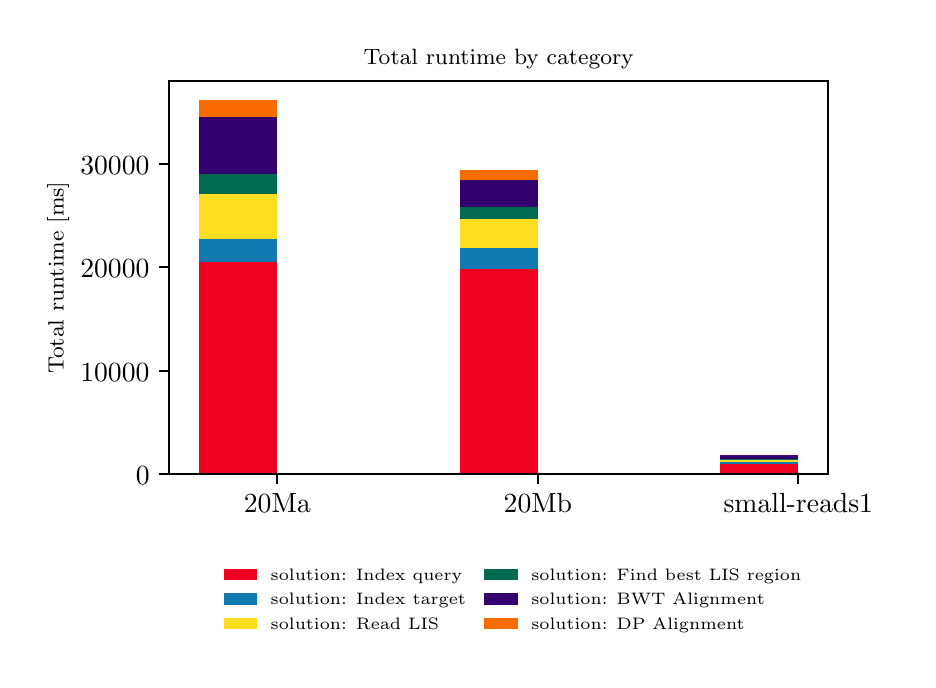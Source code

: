 \begingroup%
\makeatletter%
\begin{pgfpicture}%
\pgfpathrectangle{\pgfpointorigin}{\pgfqpoint{4.4in}{3.159in}}%
\pgfusepath{use as bounding box, clip}%
\begin{pgfscope}%
\pgfsetbuttcap%
\pgfsetmiterjoin%
\definecolor{currentfill}{rgb}{1.0,1.0,1.0}%
\pgfsetfillcolor{currentfill}%
\pgfsetlinewidth{0.0pt}%
\definecolor{currentstroke}{rgb}{1.0,1.0,1.0}%
\pgfsetstrokecolor{currentstroke}%
\pgfsetdash{}{0pt}%
\pgfpathmoveto{\pgfqpoint{0.0in}{0.0in}}%
\pgfpathlineto{\pgfqpoint{4.4in}{0.0in}}%
\pgfpathlineto{\pgfqpoint{4.4in}{3.159in}}%
\pgfpathlineto{\pgfqpoint{0.0in}{3.159in}}%
\pgfpathlineto{\pgfqpoint{0.0in}{0.0in}}%
\pgfpathclose%
\pgfusepath{fill}%
\end{pgfscope}%
\begin{pgfscope}%
\pgfsetbuttcap%
\pgfsetmiterjoin%
\definecolor{currentfill}{rgb}{1.0,1.0,1.0}%
\pgfsetfillcolor{currentfill}%
\pgfsetlinewidth{0.0pt}%
\definecolor{currentstroke}{rgb}{0.0,0.0,0.0}%
\pgfsetstrokecolor{currentstroke}%
\pgfsetstrokeopacity{0.0}%
\pgfsetdash{}{0pt}%
\pgfpathmoveto{\pgfqpoint{0.708in}{0.926in}}%
\pgfpathlineto{\pgfqpoint{4.003in}{0.926in}}%
\pgfpathlineto{\pgfqpoint{4.003in}{2.891in}}%
\pgfpathlineto{\pgfqpoint{0.708in}{2.891in}}%
\pgfpathlineto{\pgfqpoint{0.708in}{0.926in}}%
\pgfpathclose%
\pgfusepath{fill}%
\end{pgfscope}%
\begin{pgfscope}%
\pgfpathrectangle{\pgfqpoint{0.708in}{0.926in}}{\pgfqpoint{3.295in}{1.964in}}%
\pgfusepath{clip}%
\pgfsetbuttcap%
\pgfsetmiterjoin%
\definecolor{currentfill}{rgb}{0.929,0.0,0.125}%
\pgfsetfillcolor{currentfill}%
\pgfsetlinewidth{0.0pt}%
\definecolor{currentstroke}{rgb}{0.0,0.0,0.0}%
\pgfsetstrokecolor{currentstroke}%
\pgfsetstrokeopacity{0.0}%
\pgfsetdash{}{0pt}%
\pgfpathmoveto{\pgfqpoint{0.857in}{0.926in}}%
\pgfpathlineto{\pgfqpoint{1.248in}{0.926in}}%
\pgfpathlineto{\pgfqpoint{1.248in}{1.989in}}%
\pgfpathlineto{\pgfqpoint{0.857in}{1.989in}}%
\pgfpathlineto{\pgfqpoint{0.857in}{0.926in}}%
\pgfpathclose%
\pgfusepath{fill}%
\end{pgfscope}%
\begin{pgfscope}%
\pgfpathrectangle{\pgfqpoint{0.708in}{0.926in}}{\pgfqpoint{3.295in}{1.964in}}%
\pgfusepath{clip}%
\pgfsetbuttcap%
\pgfsetmiterjoin%
\definecolor{currentfill}{rgb}{0.929,0.0,0.125}%
\pgfsetfillcolor{currentfill}%
\pgfsetlinewidth{0.0pt}%
\definecolor{currentstroke}{rgb}{0.0,0.0,0.0}%
\pgfsetstrokecolor{currentstroke}%
\pgfsetstrokeopacity{0.0}%
\pgfsetdash{}{0pt}%
\pgfpathmoveto{\pgfqpoint{2.16in}{0.926in}}%
\pgfpathlineto{\pgfqpoint{2.551in}{0.926in}}%
\pgfpathlineto{\pgfqpoint{2.551in}{1.954in}}%
\pgfpathlineto{\pgfqpoint{2.16in}{1.954in}}%
\pgfpathlineto{\pgfqpoint{2.16in}{0.926in}}%
\pgfpathclose%
\pgfusepath{fill}%
\end{pgfscope}%
\begin{pgfscope}%
\pgfpathrectangle{\pgfqpoint{0.708in}{0.926in}}{\pgfqpoint{3.295in}{1.964in}}%
\pgfusepath{clip}%
\pgfsetbuttcap%
\pgfsetmiterjoin%
\definecolor{currentfill}{rgb}{0.929,0.0,0.125}%
\pgfsetfillcolor{currentfill}%
\pgfsetlinewidth{0.0pt}%
\definecolor{currentstroke}{rgb}{0.0,0.0,0.0}%
\pgfsetstrokecolor{currentstroke}%
\pgfsetstrokeopacity{0.0}%
\pgfsetdash{}{0pt}%
\pgfpathmoveto{\pgfqpoint{3.462in}{0.926in}}%
\pgfpathlineto{\pgfqpoint{3.853in}{0.926in}}%
\pgfpathlineto{\pgfqpoint{3.853in}{0.979in}}%
\pgfpathlineto{\pgfqpoint{3.462in}{0.979in}}%
\pgfpathlineto{\pgfqpoint{3.462in}{0.926in}}%
\pgfpathclose%
\pgfusepath{fill}%
\end{pgfscope}%
\begin{pgfscope}%
\pgfpathrectangle{\pgfqpoint{0.708in}{0.926in}}{\pgfqpoint{3.295in}{1.964in}}%
\pgfusepath{clip}%
\pgfsetbuttcap%
\pgfsetmiterjoin%
\definecolor{currentfill}{rgb}{0.063,0.478,0.69}%
\pgfsetfillcolor{currentfill}%
\pgfsetlinewidth{0.0pt}%
\definecolor{currentstroke}{rgb}{0.0,0.0,0.0}%
\pgfsetstrokecolor{currentstroke}%
\pgfsetstrokeopacity{0.0}%
\pgfsetdash{}{0pt}%
\pgfpathmoveto{\pgfqpoint{0.857in}{1.989in}}%
\pgfpathlineto{\pgfqpoint{1.248in}{1.989in}}%
\pgfpathlineto{\pgfqpoint{1.248in}{2.1in}}%
\pgfpathlineto{\pgfqpoint{0.857in}{2.1in}}%
\pgfpathlineto{\pgfqpoint{0.857in}{1.989in}}%
\pgfpathclose%
\pgfusepath{fill}%
\end{pgfscope}%
\begin{pgfscope}%
\pgfpathrectangle{\pgfqpoint{0.708in}{0.926in}}{\pgfqpoint{3.295in}{1.964in}}%
\pgfusepath{clip}%
\pgfsetbuttcap%
\pgfsetmiterjoin%
\definecolor{currentfill}{rgb}{0.063,0.478,0.69}%
\pgfsetfillcolor{currentfill}%
\pgfsetlinewidth{0.0pt}%
\definecolor{currentstroke}{rgb}{0.0,0.0,0.0}%
\pgfsetstrokecolor{currentstroke}%
\pgfsetstrokeopacity{0.0}%
\pgfsetdash{}{0pt}%
\pgfpathmoveto{\pgfqpoint{2.16in}{1.954in}}%
\pgfpathlineto{\pgfqpoint{2.551in}{1.954in}}%
\pgfpathlineto{\pgfqpoint{2.551in}{2.059in}}%
\pgfpathlineto{\pgfqpoint{2.16in}{2.059in}}%
\pgfpathlineto{\pgfqpoint{2.16in}{1.954in}}%
\pgfpathclose%
\pgfusepath{fill}%
\end{pgfscope}%
\begin{pgfscope}%
\pgfpathrectangle{\pgfqpoint{0.708in}{0.926in}}{\pgfqpoint{3.295in}{1.964in}}%
\pgfusepath{clip}%
\pgfsetbuttcap%
\pgfsetmiterjoin%
\definecolor{currentfill}{rgb}{0.063,0.478,0.69}%
\pgfsetfillcolor{currentfill}%
\pgfsetlinewidth{0.0pt}%
\definecolor{currentstroke}{rgb}{0.0,0.0,0.0}%
\pgfsetstrokecolor{currentstroke}%
\pgfsetstrokeopacity{0.0}%
\pgfsetdash{}{0pt}%
\pgfpathmoveto{\pgfqpoint{3.462in}{0.979in}}%
\pgfpathlineto{\pgfqpoint{3.853in}{0.979in}}%
\pgfpathlineto{\pgfqpoint{3.853in}{0.989in}}%
\pgfpathlineto{\pgfqpoint{3.462in}{0.989in}}%
\pgfpathlineto{\pgfqpoint{3.462in}{0.979in}}%
\pgfpathclose%
\pgfusepath{fill}%
\end{pgfscope}%
\begin{pgfscope}%
\pgfpathrectangle{\pgfqpoint{0.708in}{0.926in}}{\pgfqpoint{3.295in}{1.964in}}%
\pgfusepath{clip}%
\pgfsetbuttcap%
\pgfsetmiterjoin%
\definecolor{currentfill}{rgb}{1.0,0.871,0.129}%
\pgfsetfillcolor{currentfill}%
\pgfsetlinewidth{0.0pt}%
\definecolor{currentstroke}{rgb}{0.0,0.0,0.0}%
\pgfsetstrokecolor{currentstroke}%
\pgfsetstrokeopacity{0.0}%
\pgfsetdash{}{0pt}%
\pgfpathmoveto{\pgfqpoint{0.857in}{2.1in}}%
\pgfpathlineto{\pgfqpoint{1.248in}{2.1in}}%
\pgfpathlineto{\pgfqpoint{1.248in}{2.327in}}%
\pgfpathlineto{\pgfqpoint{0.857in}{2.327in}}%
\pgfpathlineto{\pgfqpoint{0.857in}{2.1in}}%
\pgfpathclose%
\pgfusepath{fill}%
\end{pgfscope}%
\begin{pgfscope}%
\pgfpathrectangle{\pgfqpoint{0.708in}{0.926in}}{\pgfqpoint{3.295in}{1.964in}}%
\pgfusepath{clip}%
\pgfsetbuttcap%
\pgfsetmiterjoin%
\definecolor{currentfill}{rgb}{1.0,0.871,0.129}%
\pgfsetfillcolor{currentfill}%
\pgfsetlinewidth{0.0pt}%
\definecolor{currentstroke}{rgb}{0.0,0.0,0.0}%
\pgfsetstrokecolor{currentstroke}%
\pgfsetstrokeopacity{0.0}%
\pgfsetdash{}{0pt}%
\pgfpathmoveto{\pgfqpoint{2.16in}{2.059in}}%
\pgfpathlineto{\pgfqpoint{2.551in}{2.059in}}%
\pgfpathlineto{\pgfqpoint{2.551in}{2.2in}}%
\pgfpathlineto{\pgfqpoint{2.16in}{2.2in}}%
\pgfpathlineto{\pgfqpoint{2.16in}{2.059in}}%
\pgfpathclose%
\pgfusepath{fill}%
\end{pgfscope}%
\begin{pgfscope}%
\pgfpathrectangle{\pgfqpoint{0.708in}{0.926in}}{\pgfqpoint{3.295in}{1.964in}}%
\pgfusepath{clip}%
\pgfsetbuttcap%
\pgfsetmiterjoin%
\definecolor{currentfill}{rgb}{1.0,0.871,0.129}%
\pgfsetfillcolor{currentfill}%
\pgfsetlinewidth{0.0pt}%
\definecolor{currentstroke}{rgb}{0.0,0.0,0.0}%
\pgfsetstrokecolor{currentstroke}%
\pgfsetstrokeopacity{0.0}%
\pgfsetdash{}{0pt}%
\pgfpathmoveto{\pgfqpoint{3.462in}{0.989in}}%
\pgfpathlineto{\pgfqpoint{3.853in}{0.989in}}%
\pgfpathlineto{\pgfqpoint{3.853in}{1.0in}}%
\pgfpathlineto{\pgfqpoint{3.462in}{1.0in}}%
\pgfpathlineto{\pgfqpoint{3.462in}{0.989in}}%
\pgfpathclose%
\pgfusepath{fill}%
\end{pgfscope}%
\begin{pgfscope}%
\pgfpathrectangle{\pgfqpoint{0.708in}{0.926in}}{\pgfqpoint{3.295in}{1.964in}}%
\pgfusepath{clip}%
\pgfsetbuttcap%
\pgfsetmiterjoin%
\definecolor{currentfill}{rgb}{0.0,0.416,0.306}%
\pgfsetfillcolor{currentfill}%
\pgfsetlinewidth{0.0pt}%
\definecolor{currentstroke}{rgb}{0.0,0.0,0.0}%
\pgfsetstrokecolor{currentstroke}%
\pgfsetstrokeopacity{0.0}%
\pgfsetdash{}{0pt}%
\pgfpathmoveto{\pgfqpoint{0.857in}{2.327in}}%
\pgfpathlineto{\pgfqpoint{1.248in}{2.327in}}%
\pgfpathlineto{\pgfqpoint{1.248in}{2.429in}}%
\pgfpathlineto{\pgfqpoint{0.857in}{2.429in}}%
\pgfpathlineto{\pgfqpoint{0.857in}{2.327in}}%
\pgfpathclose%
\pgfusepath{fill}%
\end{pgfscope}%
\begin{pgfscope}%
\pgfpathrectangle{\pgfqpoint{0.708in}{0.926in}}{\pgfqpoint{3.295in}{1.964in}}%
\pgfusepath{clip}%
\pgfsetbuttcap%
\pgfsetmiterjoin%
\definecolor{currentfill}{rgb}{0.0,0.416,0.306}%
\pgfsetfillcolor{currentfill}%
\pgfsetlinewidth{0.0pt}%
\definecolor{currentstroke}{rgb}{0.0,0.0,0.0}%
\pgfsetstrokecolor{currentstroke}%
\pgfsetstrokeopacity{0.0}%
\pgfsetdash{}{0pt}%
\pgfpathmoveto{\pgfqpoint{2.16in}{2.2in}}%
\pgfpathlineto{\pgfqpoint{2.551in}{2.2in}}%
\pgfpathlineto{\pgfqpoint{2.551in}{2.264in}}%
\pgfpathlineto{\pgfqpoint{2.16in}{2.264in}}%
\pgfpathlineto{\pgfqpoint{2.16in}{2.2in}}%
\pgfpathclose%
\pgfusepath{fill}%
\end{pgfscope}%
\begin{pgfscope}%
\pgfpathrectangle{\pgfqpoint{0.708in}{0.926in}}{\pgfqpoint{3.295in}{1.964in}}%
\pgfusepath{clip}%
\pgfsetbuttcap%
\pgfsetmiterjoin%
\definecolor{currentfill}{rgb}{0.0,0.416,0.306}%
\pgfsetfillcolor{currentfill}%
\pgfsetlinewidth{0.0pt}%
\definecolor{currentstroke}{rgb}{0.0,0.0,0.0}%
\pgfsetstrokecolor{currentstroke}%
\pgfsetstrokeopacity{0.0}%
\pgfsetdash{}{0pt}%
\pgfpathmoveto{\pgfqpoint{3.462in}{1.0in}}%
\pgfpathlineto{\pgfqpoint{3.853in}{1.0in}}%
\pgfpathlineto{\pgfqpoint{3.853in}{1.001in}}%
\pgfpathlineto{\pgfqpoint{3.462in}{1.001in}}%
\pgfpathlineto{\pgfqpoint{3.462in}{1.0in}}%
\pgfpathclose%
\pgfusepath{fill}%
\end{pgfscope}%
\begin{pgfscope}%
\pgfpathrectangle{\pgfqpoint{0.708in}{0.926in}}{\pgfqpoint{3.295in}{1.964in}}%
\pgfusepath{clip}%
\pgfsetbuttcap%
\pgfsetmiterjoin%
\definecolor{currentfill}{rgb}{0.2,0.0,0.435}%
\pgfsetfillcolor{currentfill}%
\pgfsetlinewidth{0.0pt}%
\definecolor{currentstroke}{rgb}{0.0,0.0,0.0}%
\pgfsetstrokecolor{currentstroke}%
\pgfsetstrokeopacity{0.0}%
\pgfsetdash{}{0pt}%
\pgfpathmoveto{\pgfqpoint{0.857in}{2.429in}}%
\pgfpathlineto{\pgfqpoint{1.248in}{2.429in}}%
\pgfpathlineto{\pgfqpoint{1.248in}{2.714in}}%
\pgfpathlineto{\pgfqpoint{0.857in}{2.714in}}%
\pgfpathlineto{\pgfqpoint{0.857in}{2.429in}}%
\pgfpathclose%
\pgfusepath{fill}%
\end{pgfscope}%
\begin{pgfscope}%
\pgfpathrectangle{\pgfqpoint{0.708in}{0.926in}}{\pgfqpoint{3.295in}{1.964in}}%
\pgfusepath{clip}%
\pgfsetbuttcap%
\pgfsetmiterjoin%
\definecolor{currentfill}{rgb}{0.2,0.0,0.435}%
\pgfsetfillcolor{currentfill}%
\pgfsetlinewidth{0.0pt}%
\definecolor{currentstroke}{rgb}{0.0,0.0,0.0}%
\pgfsetstrokecolor{currentstroke}%
\pgfsetstrokeopacity{0.0}%
\pgfsetdash{}{0pt}%
\pgfpathmoveto{\pgfqpoint{2.16in}{2.264in}}%
\pgfpathlineto{\pgfqpoint{2.551in}{2.264in}}%
\pgfpathlineto{\pgfqpoint{2.551in}{2.395in}}%
\pgfpathlineto{\pgfqpoint{2.16in}{2.395in}}%
\pgfpathlineto{\pgfqpoint{2.16in}{2.264in}}%
\pgfpathclose%
\pgfusepath{fill}%
\end{pgfscope}%
\begin{pgfscope}%
\pgfpathrectangle{\pgfqpoint{0.708in}{0.926in}}{\pgfqpoint{3.295in}{1.964in}}%
\pgfusepath{clip}%
\pgfsetbuttcap%
\pgfsetmiterjoin%
\definecolor{currentfill}{rgb}{0.2,0.0,0.435}%
\pgfsetfillcolor{currentfill}%
\pgfsetlinewidth{0.0pt}%
\definecolor{currentstroke}{rgb}{0.0,0.0,0.0}%
\pgfsetstrokecolor{currentstroke}%
\pgfsetstrokeopacity{0.0}%
\pgfsetdash{}{0pt}%
\pgfpathmoveto{\pgfqpoint{3.462in}{1.001in}}%
\pgfpathlineto{\pgfqpoint{3.853in}{1.001in}}%
\pgfpathlineto{\pgfqpoint{3.853in}{1.023in}}%
\pgfpathlineto{\pgfqpoint{3.462in}{1.023in}}%
\pgfpathlineto{\pgfqpoint{3.462in}{1.001in}}%
\pgfpathclose%
\pgfusepath{fill}%
\end{pgfscope}%
\begin{pgfscope}%
\pgfpathrectangle{\pgfqpoint{0.708in}{0.926in}}{\pgfqpoint{3.295in}{1.964in}}%
\pgfusepath{clip}%
\pgfsetbuttcap%
\pgfsetmiterjoin%
\definecolor{currentfill}{rgb}{0.976,0.427,0.0}%
\pgfsetfillcolor{currentfill}%
\pgfsetlinewidth{0.0pt}%
\definecolor{currentstroke}{rgb}{0.0,0.0,0.0}%
\pgfsetstrokecolor{currentstroke}%
\pgfsetstrokeopacity{0.0}%
\pgfsetdash{}{0pt}%
\pgfpathmoveto{\pgfqpoint{0.857in}{2.714in}}%
\pgfpathlineto{\pgfqpoint{1.248in}{2.714in}}%
\pgfpathlineto{\pgfqpoint{1.248in}{2.797in}}%
\pgfpathlineto{\pgfqpoint{0.857in}{2.797in}}%
\pgfpathlineto{\pgfqpoint{0.857in}{2.714in}}%
\pgfpathclose%
\pgfusepath{fill}%
\end{pgfscope}%
\begin{pgfscope}%
\pgfpathrectangle{\pgfqpoint{0.708in}{0.926in}}{\pgfqpoint{3.295in}{1.964in}}%
\pgfusepath{clip}%
\pgfsetbuttcap%
\pgfsetmiterjoin%
\definecolor{currentfill}{rgb}{0.976,0.427,0.0}%
\pgfsetfillcolor{currentfill}%
\pgfsetlinewidth{0.0pt}%
\definecolor{currentstroke}{rgb}{0.0,0.0,0.0}%
\pgfsetstrokecolor{currentstroke}%
\pgfsetstrokeopacity{0.0}%
\pgfsetdash{}{0pt}%
\pgfpathmoveto{\pgfqpoint{2.16in}{2.395in}}%
\pgfpathlineto{\pgfqpoint{2.551in}{2.395in}}%
\pgfpathlineto{\pgfqpoint{2.551in}{2.447in}}%
\pgfpathlineto{\pgfqpoint{2.16in}{2.447in}}%
\pgfpathlineto{\pgfqpoint{2.16in}{2.395in}}%
\pgfpathclose%
\pgfusepath{fill}%
\end{pgfscope}%
\begin{pgfscope}%
\pgfpathrectangle{\pgfqpoint{0.708in}{0.926in}}{\pgfqpoint{3.295in}{1.964in}}%
\pgfusepath{clip}%
\pgfsetbuttcap%
\pgfsetmiterjoin%
\definecolor{currentfill}{rgb}{0.976,0.427,0.0}%
\pgfsetfillcolor{currentfill}%
\pgfsetlinewidth{0.0pt}%
\definecolor{currentstroke}{rgb}{0.0,0.0,0.0}%
\pgfsetstrokecolor{currentstroke}%
\pgfsetstrokeopacity{0.0}%
\pgfsetdash{}{0pt}%
\pgfpathmoveto{\pgfqpoint{3.462in}{1.023in}}%
\pgfpathlineto{\pgfqpoint{3.853in}{1.023in}}%
\pgfpathlineto{\pgfqpoint{3.853in}{1.023in}}%
\pgfpathlineto{\pgfqpoint{3.462in}{1.023in}}%
\pgfpathlineto{\pgfqpoint{3.462in}{1.023in}}%
\pgfpathclose%
\pgfusepath{fill}%
\end{pgfscope}%
\begin{pgfscope}%
\pgfsetbuttcap%
\pgfsetroundjoin%
\definecolor{currentfill}{rgb}{0.0,0.0,0.0}%
\pgfsetfillcolor{currentfill}%
\pgfsetlinewidth{0.803pt}%
\definecolor{currentstroke}{rgb}{0.0,0.0,0.0}%
\pgfsetstrokecolor{currentstroke}%
\pgfsetdash{}{0pt}%
\pgfsys@defobject{currentmarker}{\pgfqpoint{0.0in}{-0.049in}}{\pgfqpoint{0.0in}{0.0in}}{%
\pgfpathmoveto{\pgfqpoint{0.0in}{0.0in}}%
\pgfpathlineto{\pgfqpoint{0.0in}{-0.049in}}%
\pgfusepath{stroke,fill}%
}%
\begin{pgfscope}%
\pgfsys@transformshift{1.248in}{0.926in}%
\pgfsys@useobject{currentmarker}{}%
\end{pgfscope}%
\end{pgfscope}%
\begin{pgfscope}%
\definecolor{textcolor}{rgb}{0.0,0.0,0.0}%
\pgfsetstrokecolor{textcolor}%
\pgfsetfillcolor{textcolor}%
\pgftext[x=1.248in,y=0.829in,,top]{\color{textcolor}\rmfamily\fontsize{10.0}{12.0}\selectfont 20Ma}%
\end{pgfscope}%
\begin{pgfscope}%
\pgfsetbuttcap%
\pgfsetroundjoin%
\definecolor{currentfill}{rgb}{0.0,0.0,0.0}%
\pgfsetfillcolor{currentfill}%
\pgfsetlinewidth{0.803pt}%
\definecolor{currentstroke}{rgb}{0.0,0.0,0.0}%
\pgfsetstrokecolor{currentstroke}%
\pgfsetdash{}{0pt}%
\pgfsys@defobject{currentmarker}{\pgfqpoint{0.0in}{-0.049in}}{\pgfqpoint{0.0in}{0.0in}}{%
\pgfpathmoveto{\pgfqpoint{0.0in}{0.0in}}%
\pgfpathlineto{\pgfqpoint{0.0in}{-0.049in}}%
\pgfusepath{stroke,fill}%
}%
\begin{pgfscope}%
\pgfsys@transformshift{2.551in}{0.926in}%
\pgfsys@useobject{currentmarker}{}%
\end{pgfscope}%
\end{pgfscope}%
\begin{pgfscope}%
\definecolor{textcolor}{rgb}{0.0,0.0,0.0}%
\pgfsetstrokecolor{textcolor}%
\pgfsetfillcolor{textcolor}%
\pgftext[x=2.551in,y=0.829in,,top]{\color{textcolor}\rmfamily\fontsize{10.0}{12.0}\selectfont 20Mb}%
\end{pgfscope}%
\begin{pgfscope}%
\pgfsetbuttcap%
\pgfsetroundjoin%
\definecolor{currentfill}{rgb}{0.0,0.0,0.0}%
\pgfsetfillcolor{currentfill}%
\pgfsetlinewidth{0.803pt}%
\definecolor{currentstroke}{rgb}{0.0,0.0,0.0}%
\pgfsetstrokecolor{currentstroke}%
\pgfsetdash{}{0pt}%
\pgfsys@defobject{currentmarker}{\pgfqpoint{0.0in}{-0.049in}}{\pgfqpoint{0.0in}{0.0in}}{%
\pgfpathmoveto{\pgfqpoint{0.0in}{0.0in}}%
\pgfpathlineto{\pgfqpoint{0.0in}{-0.049in}}%
\pgfusepath{stroke,fill}%
}%
\begin{pgfscope}%
\pgfsys@transformshift{3.853in}{0.926in}%
\pgfsys@useobject{currentmarker}{}%
\end{pgfscope}%
\end{pgfscope}%
\begin{pgfscope}%
\definecolor{textcolor}{rgb}{0.0,0.0,0.0}%
\pgfsetstrokecolor{textcolor}%
\pgfsetfillcolor{textcolor}%
\pgftext[x=3.853in,y=0.829in,,top]{\color{textcolor}\rmfamily\fontsize{10.0}{12.0}\selectfont small-reads1}%
\end{pgfscope}%
\begin{pgfscope}%
\pgfsetbuttcap%
\pgfsetroundjoin%
\definecolor{currentfill}{rgb}{0.0,0.0,0.0}%
\pgfsetfillcolor{currentfill}%
\pgfsetlinewidth{0.803pt}%
\definecolor{currentstroke}{rgb}{0.0,0.0,0.0}%
\pgfsetstrokecolor{currentstroke}%
\pgfsetdash{}{0pt}%
\pgfsys@defobject{currentmarker}{\pgfqpoint{-0.049in}{0.0in}}{\pgfqpoint{-0.0in}{0.0in}}{%
\pgfpathmoveto{\pgfqpoint{-0.0in}{0.0in}}%
\pgfpathlineto{\pgfqpoint{-0.049in}{0.0in}}%
\pgfusepath{stroke,fill}%
}%
\begin{pgfscope}%
\pgfsys@transformshift{0.708in}{0.926in}%
\pgfsys@useobject{currentmarker}{}%
\end{pgfscope}%
\end{pgfscope}%
\begin{pgfscope}%
\definecolor{textcolor}{rgb}{0.0,0.0,0.0}%
\pgfsetstrokecolor{textcolor}%
\pgfsetfillcolor{textcolor}%
\pgftext[x=0.541in, y=0.874in, left, base]{\color{textcolor}\rmfamily\fontsize{10.0}{12.0}\selectfont \(\displaystyle {0}\)}%
\end{pgfscope}%
\begin{pgfscope}%
\pgfsetbuttcap%
\pgfsetroundjoin%
\definecolor{currentfill}{rgb}{0.0,0.0,0.0}%
\pgfsetfillcolor{currentfill}%
\pgfsetlinewidth{0.803pt}%
\definecolor{currentstroke}{rgb}{0.0,0.0,0.0}%
\pgfsetstrokecolor{currentstroke}%
\pgfsetdash{}{0pt}%
\pgfsys@defobject{currentmarker}{\pgfqpoint{-0.049in}{0.0in}}{\pgfqpoint{-0.0in}{0.0in}}{%
\pgfpathmoveto{\pgfqpoint{-0.0in}{0.0in}}%
\pgfpathlineto{\pgfqpoint{-0.049in}{0.0in}}%
\pgfusepath{stroke,fill}%
}%
\begin{pgfscope}%
\pgfsys@transformshift{0.708in}{1.444in}%
\pgfsys@useobject{currentmarker}{}%
\end{pgfscope}%
\end{pgfscope}%
\begin{pgfscope}%
\definecolor{textcolor}{rgb}{0.0,0.0,0.0}%
\pgfsetstrokecolor{textcolor}%
\pgfsetfillcolor{textcolor}%
\pgftext[x=0.263in, y=1.391in, left, base]{\color{textcolor}\rmfamily\fontsize{10.0}{12.0}\selectfont \(\displaystyle {10000}\)}%
\end{pgfscope}%
\begin{pgfscope}%
\pgfsetbuttcap%
\pgfsetroundjoin%
\definecolor{currentfill}{rgb}{0.0,0.0,0.0}%
\pgfsetfillcolor{currentfill}%
\pgfsetlinewidth{0.803pt}%
\definecolor{currentstroke}{rgb}{0.0,0.0,0.0}%
\pgfsetstrokecolor{currentstroke}%
\pgfsetdash{}{0pt}%
\pgfsys@defobject{currentmarker}{\pgfqpoint{-0.049in}{0.0in}}{\pgfqpoint{-0.0in}{0.0in}}{%
\pgfpathmoveto{\pgfqpoint{-0.0in}{0.0in}}%
\pgfpathlineto{\pgfqpoint{-0.049in}{0.0in}}%
\pgfusepath{stroke,fill}%
}%
\begin{pgfscope}%
\pgfsys@transformshift{0.708in}{1.961in}%
\pgfsys@useobject{currentmarker}{}%
\end{pgfscope}%
\end{pgfscope}%
\begin{pgfscope}%
\definecolor{textcolor}{rgb}{0.0,0.0,0.0}%
\pgfsetstrokecolor{textcolor}%
\pgfsetfillcolor{textcolor}%
\pgftext[x=0.263in, y=1.908in, left, base]{\color{textcolor}\rmfamily\fontsize{10.0}{12.0}\selectfont \(\displaystyle {20000}\)}%
\end{pgfscope}%
\begin{pgfscope}%
\pgfsetbuttcap%
\pgfsetroundjoin%
\definecolor{currentfill}{rgb}{0.0,0.0,0.0}%
\pgfsetfillcolor{currentfill}%
\pgfsetlinewidth{0.803pt}%
\definecolor{currentstroke}{rgb}{0.0,0.0,0.0}%
\pgfsetstrokecolor{currentstroke}%
\pgfsetdash{}{0pt}%
\pgfsys@defobject{currentmarker}{\pgfqpoint{-0.049in}{0.0in}}{\pgfqpoint{-0.0in}{0.0in}}{%
\pgfpathmoveto{\pgfqpoint{-0.0in}{0.0in}}%
\pgfpathlineto{\pgfqpoint{-0.049in}{0.0in}}%
\pgfusepath{stroke,fill}%
}%
\begin{pgfscope}%
\pgfsys@transformshift{0.708in}{2.478in}%
\pgfsys@useobject{currentmarker}{}%
\end{pgfscope}%
\end{pgfscope}%
\begin{pgfscope}%
\definecolor{textcolor}{rgb}{0.0,0.0,0.0}%
\pgfsetstrokecolor{textcolor}%
\pgfsetfillcolor{textcolor}%
\pgftext[x=0.263in, y=2.426in, left, base]{\color{textcolor}\rmfamily\fontsize{10.0}{12.0}\selectfont \(\displaystyle {30000}\)}%
\end{pgfscope}%
\begin{pgfscope}%
\definecolor{textcolor}{rgb}{0.0,0.0,0.0}%
\pgfsetstrokecolor{textcolor}%
\pgfsetfillcolor{textcolor}%
\pgftext[x=0.208in,y=1.909in,,bottom,rotate=90.0]{\color{textcolor}\rmfamily\fontsize{8.0}{9.6}\selectfont Total runtime [ms]}%
\end{pgfscope}%
\begin{pgfscope}%
\pgfsetrectcap%
\pgfsetmiterjoin%
\pgfsetlinewidth{0.803pt}%
\definecolor{currentstroke}{rgb}{0.0,0.0,0.0}%
\pgfsetstrokecolor{currentstroke}%
\pgfsetdash{}{0pt}%
\pgfpathmoveto{\pgfqpoint{0.708in}{0.926in}}%
\pgfpathlineto{\pgfqpoint{0.708in}{2.891in}}%
\pgfusepath{stroke}%
\end{pgfscope}%
\begin{pgfscope}%
\pgfsetrectcap%
\pgfsetmiterjoin%
\pgfsetlinewidth{0.803pt}%
\definecolor{currentstroke}{rgb}{0.0,0.0,0.0}%
\pgfsetstrokecolor{currentstroke}%
\pgfsetdash{}{0pt}%
\pgfpathmoveto{\pgfqpoint{4.003in}{0.926in}}%
\pgfpathlineto{\pgfqpoint{4.003in}{2.891in}}%
\pgfusepath{stroke}%
\end{pgfscope}%
\begin{pgfscope}%
\pgfsetrectcap%
\pgfsetmiterjoin%
\pgfsetlinewidth{0.803pt}%
\definecolor{currentstroke}{rgb}{0.0,0.0,0.0}%
\pgfsetstrokecolor{currentstroke}%
\pgfsetdash{}{0pt}%
\pgfpathmoveto{\pgfqpoint{0.708in}{0.926in}}%
\pgfpathlineto{\pgfqpoint{4.003in}{0.926in}}%
\pgfusepath{stroke}%
\end{pgfscope}%
\begin{pgfscope}%
\pgfsetrectcap%
\pgfsetmiterjoin%
\pgfsetlinewidth{0.803pt}%
\definecolor{currentstroke}{rgb}{0.0,0.0,0.0}%
\pgfsetstrokecolor{currentstroke}%
\pgfsetdash{}{0pt}%
\pgfpathmoveto{\pgfqpoint{0.708in}{2.891in}}%
\pgfpathlineto{\pgfqpoint{4.003in}{2.891in}}%
\pgfusepath{stroke}%
\end{pgfscope}%
\begin{pgfscope}%
\definecolor{textcolor}{rgb}{0.0,0.0,0.0}%
\pgfsetstrokecolor{textcolor}%
\pgfsetfillcolor{textcolor}%
\pgftext[x=2.355in,y=2.974in,,base]{\color{textcolor}\rmfamily\fontsize{8.0}{9.6}\selectfont Total runtime by category}%
\end{pgfscope}%
\begin{pgfscope}%
\pgfsetbuttcap%
\pgfsetmiterjoin%
\definecolor{currentfill}{rgb}{0.929,0.0,0.125}%
\pgfsetfillcolor{currentfill}%
\pgfsetlinewidth{0.0pt}%
\definecolor{currentstroke}{rgb}{0.0,0.0,0.0}%
\pgfsetstrokecolor{currentstroke}%
\pgfsetstrokeopacity{0.0}%
\pgfsetdash{}{0pt}%
\pgfpathmoveto{\pgfqpoint{0.982in}{0.395in}}%
\pgfpathlineto{\pgfqpoint{1.148in}{0.395in}}%
\pgfpathlineto{\pgfqpoint{1.148in}{0.454in}}%
\pgfpathlineto{\pgfqpoint{0.982in}{0.454in}}%
\pgfpathlineto{\pgfqpoint{0.982in}{0.395in}}%
\pgfpathclose%
\pgfusepath{fill}%
\end{pgfscope}%
\begin{pgfscope}%
\definecolor{textcolor}{rgb}{0.0,0.0,0.0}%
\pgfsetstrokecolor{textcolor}%
\pgfsetfillcolor{textcolor}%
\pgftext[x=1.215in,y=0.395in,left,base]{\color{textcolor}\rmfamily\fontsize{6.0}{7.2}\selectfont solution: Index query}%
\end{pgfscope}%
\begin{pgfscope}%
\pgfsetbuttcap%
\pgfsetmiterjoin%
\definecolor{currentfill}{rgb}{0.063,0.478,0.69}%
\pgfsetfillcolor{currentfill}%
\pgfsetlinewidth{0.0pt}%
\definecolor{currentstroke}{rgb}{0.0,0.0,0.0}%
\pgfsetstrokecolor{currentstroke}%
\pgfsetstrokeopacity{0.0}%
\pgfsetdash{}{0pt}%
\pgfpathmoveto{\pgfqpoint{0.982in}{0.273in}}%
\pgfpathlineto{\pgfqpoint{1.148in}{0.273in}}%
\pgfpathlineto{\pgfqpoint{1.148in}{0.331in}}%
\pgfpathlineto{\pgfqpoint{0.982in}{0.331in}}%
\pgfpathlineto{\pgfqpoint{0.982in}{0.273in}}%
\pgfpathclose%
\pgfusepath{fill}%
\end{pgfscope}%
\begin{pgfscope}%
\definecolor{textcolor}{rgb}{0.0,0.0,0.0}%
\pgfsetstrokecolor{textcolor}%
\pgfsetfillcolor{textcolor}%
\pgftext[x=1.215in,y=0.273in,left,base]{\color{textcolor}\rmfamily\fontsize{6.0}{7.2}\selectfont solution: Index target}%
\end{pgfscope}%
\begin{pgfscope}%
\pgfsetbuttcap%
\pgfsetmiterjoin%
\definecolor{currentfill}{rgb}{1.0,0.871,0.129}%
\pgfsetfillcolor{currentfill}%
\pgfsetlinewidth{0.0pt}%
\definecolor{currentstroke}{rgb}{0.0,0.0,0.0}%
\pgfsetstrokecolor{currentstroke}%
\pgfsetstrokeopacity{0.0}%
\pgfsetdash{}{0pt}%
\pgfpathmoveto{\pgfqpoint{0.982in}{0.151in}}%
\pgfpathlineto{\pgfqpoint{1.148in}{0.151in}}%
\pgfpathlineto{\pgfqpoint{1.148in}{0.209in}}%
\pgfpathlineto{\pgfqpoint{0.982in}{0.209in}}%
\pgfpathlineto{\pgfqpoint{0.982in}{0.151in}}%
\pgfpathclose%
\pgfusepath{fill}%
\end{pgfscope}%
\begin{pgfscope}%
\definecolor{textcolor}{rgb}{0.0,0.0,0.0}%
\pgfsetstrokecolor{textcolor}%
\pgfsetfillcolor{textcolor}%
\pgftext[x=1.215in,y=0.151in,left,base]{\color{textcolor}\rmfamily\fontsize{6.0}{7.2}\selectfont solution: Read LIS}%
\end{pgfscope}%
\begin{pgfscope}%
\pgfsetbuttcap%
\pgfsetmiterjoin%
\definecolor{currentfill}{rgb}{0.0,0.416,0.306}%
\pgfsetfillcolor{currentfill}%
\pgfsetlinewidth{0.0pt}%
\definecolor{currentstroke}{rgb}{0.0,0.0,0.0}%
\pgfsetstrokecolor{currentstroke}%
\pgfsetstrokeopacity{0.0}%
\pgfsetdash{}{0pt}%
\pgfpathmoveto{\pgfqpoint{2.284in}{0.395in}}%
\pgfpathlineto{\pgfqpoint{2.451in}{0.395in}}%
\pgfpathlineto{\pgfqpoint{2.451in}{0.454in}}%
\pgfpathlineto{\pgfqpoint{2.284in}{0.454in}}%
\pgfpathlineto{\pgfqpoint{2.284in}{0.395in}}%
\pgfpathclose%
\pgfusepath{fill}%
\end{pgfscope}%
\begin{pgfscope}%
\definecolor{textcolor}{rgb}{0.0,0.0,0.0}%
\pgfsetstrokecolor{textcolor}%
\pgfsetfillcolor{textcolor}%
\pgftext[x=2.518in,y=0.395in,left,base]{\color{textcolor}\rmfamily\fontsize{6.0}{7.2}\selectfont solution: Find best LIS region}%
\end{pgfscope}%
\begin{pgfscope}%
\pgfsetbuttcap%
\pgfsetmiterjoin%
\definecolor{currentfill}{rgb}{0.2,0.0,0.435}%
\pgfsetfillcolor{currentfill}%
\pgfsetlinewidth{0.0pt}%
\definecolor{currentstroke}{rgb}{0.0,0.0,0.0}%
\pgfsetstrokecolor{currentstroke}%
\pgfsetstrokeopacity{0.0}%
\pgfsetdash{}{0pt}%
\pgfpathmoveto{\pgfqpoint{2.284in}{0.273in}}%
\pgfpathlineto{\pgfqpoint{2.451in}{0.273in}}%
\pgfpathlineto{\pgfqpoint{2.451in}{0.331in}}%
\pgfpathlineto{\pgfqpoint{2.284in}{0.331in}}%
\pgfpathlineto{\pgfqpoint{2.284in}{0.273in}}%
\pgfpathclose%
\pgfusepath{fill}%
\end{pgfscope}%
\begin{pgfscope}%
\definecolor{textcolor}{rgb}{0.0,0.0,0.0}%
\pgfsetstrokecolor{textcolor}%
\pgfsetfillcolor{textcolor}%
\pgftext[x=2.518in,y=0.273in,left,base]{\color{textcolor}\rmfamily\fontsize{6.0}{7.2}\selectfont solution: BWT Alignment}%
\end{pgfscope}%
\begin{pgfscope}%
\pgfsetbuttcap%
\pgfsetmiterjoin%
\definecolor{currentfill}{rgb}{0.976,0.427,0.0}%
\pgfsetfillcolor{currentfill}%
\pgfsetlinewidth{0.0pt}%
\definecolor{currentstroke}{rgb}{0.0,0.0,0.0}%
\pgfsetstrokecolor{currentstroke}%
\pgfsetstrokeopacity{0.0}%
\pgfsetdash{}{0pt}%
\pgfpathmoveto{\pgfqpoint{2.284in}{0.151in}}%
\pgfpathlineto{\pgfqpoint{2.451in}{0.151in}}%
\pgfpathlineto{\pgfqpoint{2.451in}{0.209in}}%
\pgfpathlineto{\pgfqpoint{2.284in}{0.209in}}%
\pgfpathlineto{\pgfqpoint{2.284in}{0.151in}}%
\pgfpathclose%
\pgfusepath{fill}%
\end{pgfscope}%
\begin{pgfscope}%
\definecolor{textcolor}{rgb}{0.0,0.0,0.0}%
\pgfsetstrokecolor{textcolor}%
\pgfsetfillcolor{textcolor}%
\pgftext[x=2.518in,y=0.151in,left,base]{\color{textcolor}\rmfamily\fontsize{6.0}{7.2}\selectfont solution: DP Alignment}%
\end{pgfscope}%
\end{pgfpicture}%
\makeatother%
\endgroup%
